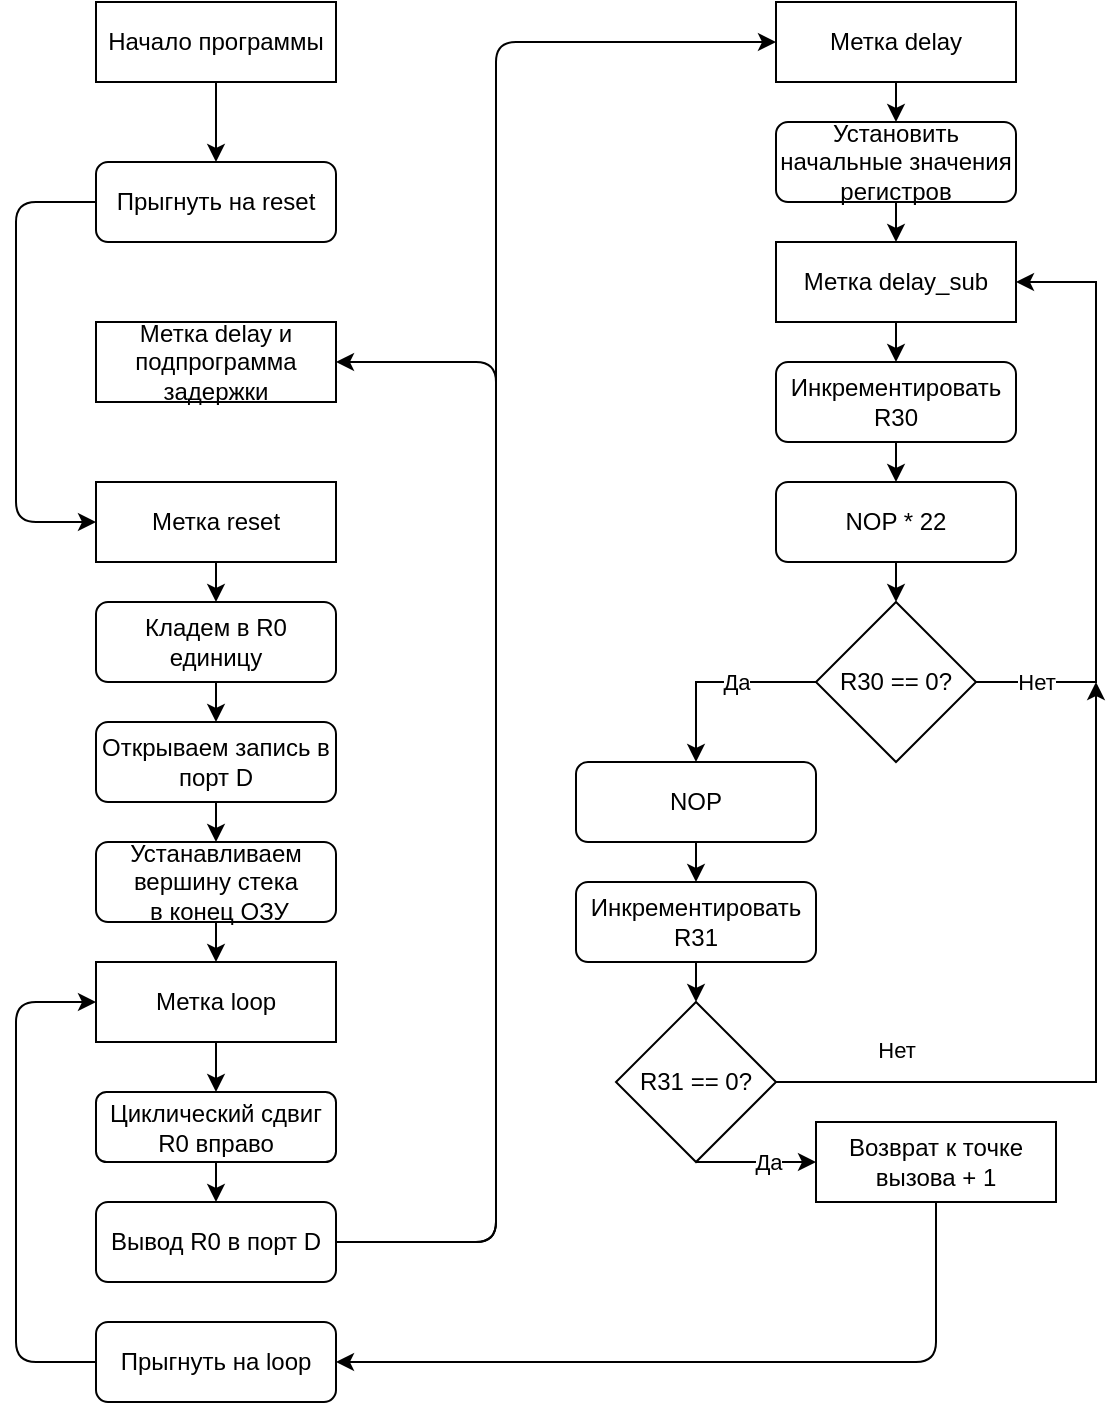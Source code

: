 <mxfile>
    <diagram id="H651bn8e7qb7VYEZ4PKB" name="Страница 1">
        <mxGraphModel dx="591" dy="913" grid="1" gridSize="10" guides="1" tooltips="1" connect="1" arrows="1" fold="1" page="1" pageScale="1" pageWidth="827" pageHeight="1169" background="none" math="0" shadow="0">
            <root>
                <mxCell id="0"/>
                <mxCell id="1" parent="0"/>
                <mxCell id="7" style="edgeStyle=none;html=1;entryX=0.5;entryY=0;entryDx=0;entryDy=0;rounded=0;" parent="1" source="2" target="4" edge="1">
                    <mxGeometry relative="1" as="geometry"/>
                </mxCell>
                <mxCell id="2" value="Начало программы" style="rounded=0;whiteSpace=wrap;html=1;" parent="1" vertex="1">
                    <mxGeometry x="320" y="40" width="120" height="40" as="geometry"/>
                </mxCell>
                <mxCell id="6" style="edgeStyle=none;html=1;entryX=0.5;entryY=0;entryDx=0;entryDy=0;rounded=0;" parent="1" source="3" target="5" edge="1">
                    <mxGeometry relative="1" as="geometry">
                        <Array as="points"/>
                    </mxGeometry>
                </mxCell>
                <mxCell id="3" value="Метка delay" style="rounded=0;whiteSpace=wrap;html=1;" parent="1" vertex="1">
                    <mxGeometry x="660" y="40" width="120" height="40" as="geometry"/>
                </mxCell>
                <mxCell id="35" style="edgeStyle=none;html=1;entryX=0;entryY=0.5;entryDx=0;entryDy=0;" edge="1" parent="1" source="4" target="34">
                    <mxGeometry relative="1" as="geometry">
                        <Array as="points">
                            <mxPoint x="280" y="140"/>
                            <mxPoint x="280" y="300"/>
                        </Array>
                    </mxGeometry>
                </mxCell>
                <mxCell id="4" value="Прыгнуть на reset" style="rounded=1;whiteSpace=wrap;html=1;" parent="1" vertex="1">
                    <mxGeometry x="320" y="120" width="120" height="40" as="geometry"/>
                </mxCell>
                <mxCell id="9" style="edgeStyle=none;html=1;entryX=0.5;entryY=0;entryDx=0;entryDy=0;" parent="1" source="5" target="8" edge="1">
                    <mxGeometry relative="1" as="geometry"/>
                </mxCell>
                <mxCell id="5" value="Установить начальные значения регистров" style="rounded=1;whiteSpace=wrap;html=1;" parent="1" vertex="1">
                    <mxGeometry x="660" y="100" width="120" height="40" as="geometry"/>
                </mxCell>
                <mxCell id="11" style="edgeStyle=none;html=1;entryX=0.5;entryY=0;entryDx=0;entryDy=0;" parent="1" source="8" target="10" edge="1">
                    <mxGeometry relative="1" as="geometry"/>
                </mxCell>
                <mxCell id="8" value="Метка delay_sub" style="rounded=0;whiteSpace=wrap;html=1;" parent="1" vertex="1">
                    <mxGeometry x="660" y="160" width="120" height="40" as="geometry"/>
                </mxCell>
                <mxCell id="13" style="edgeStyle=none;html=1;entryX=0.5;entryY=0;entryDx=0;entryDy=0;" parent="1" source="10" target="12" edge="1">
                    <mxGeometry relative="1" as="geometry"/>
                </mxCell>
                <mxCell id="10" value="Инкрементировать R30" style="rounded=1;whiteSpace=wrap;html=1;" parent="1" vertex="1">
                    <mxGeometry x="660" y="220" width="120" height="40" as="geometry"/>
                </mxCell>
                <mxCell id="15" style="edgeStyle=none;html=1;entryX=0.5;entryY=0;entryDx=0;entryDy=0;" parent="1" source="12" target="14" edge="1">
                    <mxGeometry relative="1" as="geometry"/>
                </mxCell>
                <mxCell id="12" value="NOP * 22" style="rounded=1;whiteSpace=wrap;html=1;" parent="1" vertex="1">
                    <mxGeometry x="660" y="280" width="120" height="40" as="geometry"/>
                </mxCell>
                <mxCell id="18" style="edgeStyle=none;html=1;entryX=1;entryY=0.5;entryDx=0;entryDy=0;rounded=0;" parent="1" source="14" target="8" edge="1">
                    <mxGeometry relative="1" as="geometry">
                        <Array as="points">
                            <mxPoint x="820" y="380"/>
                            <mxPoint x="820" y="180"/>
                        </Array>
                    </mxGeometry>
                </mxCell>
                <mxCell id="19" value="Нет" style="edgeLabel;html=1;align=center;verticalAlign=middle;resizable=0;points=[];" parent="18" vertex="1" connectable="0">
                    <mxGeometry x="0.106" relative="1" as="geometry">
                        <mxPoint x="-30" y="106" as="offset"/>
                    </mxGeometry>
                </mxCell>
                <mxCell id="23" style="edgeStyle=none;rounded=0;html=1;entryX=0.5;entryY=0;entryDx=0;entryDy=0;exitX=0;exitY=0.5;exitDx=0;exitDy=0;" parent="1" source="14" target="22" edge="1">
                    <mxGeometry relative="1" as="geometry">
                        <Array as="points">
                            <mxPoint x="620" y="380"/>
                        </Array>
                    </mxGeometry>
                </mxCell>
                <mxCell id="24" value="Да" style="edgeLabel;html=1;align=center;verticalAlign=middle;resizable=0;points=[];" parent="23" vertex="1" connectable="0">
                    <mxGeometry x="-0.452" relative="1" as="geometry">
                        <mxPoint x="-13" as="offset"/>
                    </mxGeometry>
                </mxCell>
                <mxCell id="14" value="R30 == 0?" style="rhombus;whiteSpace=wrap;html=1;rounded=0;" parent="1" vertex="1">
                    <mxGeometry x="680" y="340" width="80" height="80" as="geometry"/>
                </mxCell>
                <mxCell id="28" style="edgeStyle=none;rounded=0;html=1;entryX=0.5;entryY=0;entryDx=0;entryDy=0;exitX=0.5;exitY=1;exitDx=0;exitDy=0;" parent="1" source="21" target="27" edge="1">
                    <mxGeometry relative="1" as="geometry"/>
                </mxCell>
                <mxCell id="21" value="Инкрементировать R31" style="rounded=1;whiteSpace=wrap;html=1;" parent="1" vertex="1">
                    <mxGeometry x="560" y="480" width="120" height="40" as="geometry"/>
                </mxCell>
                <mxCell id="25" style="edgeStyle=none;rounded=0;html=1;entryX=0.5;entryY=0;entryDx=0;entryDy=0;" parent="1" source="22" target="21" edge="1">
                    <mxGeometry relative="1" as="geometry"/>
                </mxCell>
                <mxCell id="22" value="NOP" style="rounded=1;whiteSpace=wrap;html=1;" parent="1" vertex="1">
                    <mxGeometry x="560" y="420" width="120" height="40" as="geometry"/>
                </mxCell>
                <mxCell id="29" style="edgeStyle=none;rounded=0;html=1;" parent="1" source="27" edge="1">
                    <mxGeometry relative="1" as="geometry">
                        <mxPoint x="820" y="380" as="targetPoint"/>
                        <Array as="points">
                            <mxPoint x="820" y="580"/>
                            <mxPoint x="820" y="480"/>
                        </Array>
                    </mxGeometry>
                </mxCell>
                <mxCell id="30" value="Нет" style="edgeLabel;html=1;align=center;verticalAlign=middle;resizable=0;points=[];" parent="29" vertex="1" connectable="0">
                    <mxGeometry x="0.182" relative="1" as="geometry">
                        <mxPoint x="-100" y="37" as="offset"/>
                    </mxGeometry>
                </mxCell>
                <mxCell id="32" style="edgeStyle=none;rounded=0;html=1;entryX=0;entryY=0.5;entryDx=0;entryDy=0;exitX=0.5;exitY=1;exitDx=0;exitDy=0;" parent="1" source="27" target="31" edge="1">
                    <mxGeometry relative="1" as="geometry"/>
                </mxCell>
                <mxCell id="33" value="Да" style="edgeLabel;html=1;align=center;verticalAlign=middle;resizable=0;points=[];" parent="32" vertex="1" connectable="0">
                    <mxGeometry x="-0.357" y="1" relative="1" as="geometry">
                        <mxPoint x="16" y="1" as="offset"/>
                    </mxGeometry>
                </mxCell>
                <mxCell id="27" value="R31&amp;nbsp;== 0?" style="rhombus;whiteSpace=wrap;html=1;rounded=0;" parent="1" vertex="1">
                    <mxGeometry x="580" y="540" width="80" height="80" as="geometry"/>
                </mxCell>
                <mxCell id="52" style="edgeStyle=none;html=1;entryX=1;entryY=0.5;entryDx=0;entryDy=0;" edge="1" parent="1" source="31" target="51">
                    <mxGeometry relative="1" as="geometry">
                        <mxPoint x="450" y="720" as="targetPoint"/>
                        <Array as="points">
                            <mxPoint x="740" y="720"/>
                        </Array>
                    </mxGeometry>
                </mxCell>
                <mxCell id="31" value="Возврат к точке вызова + 1" style="rounded=0;whiteSpace=wrap;html=1;" parent="1" vertex="1">
                    <mxGeometry x="680" y="600" width="120" height="40" as="geometry"/>
                </mxCell>
                <mxCell id="38" style="edgeStyle=none;html=1;entryX=0.5;entryY=0;entryDx=0;entryDy=0;" edge="1" parent="1" source="34" target="37">
                    <mxGeometry relative="1" as="geometry"/>
                </mxCell>
                <mxCell id="34" value="Метка reset" style="rounded=0;whiteSpace=wrap;html=1;" vertex="1" parent="1">
                    <mxGeometry x="320" y="280" width="120" height="40" as="geometry"/>
                </mxCell>
                <mxCell id="36" value="Метка delay и подпрограмма задержки" style="rounded=0;whiteSpace=wrap;html=1;" vertex="1" parent="1">
                    <mxGeometry x="320" y="200" width="120" height="40" as="geometry"/>
                </mxCell>
                <mxCell id="40" style="edgeStyle=none;html=1;entryX=0.5;entryY=0;entryDx=0;entryDy=0;" edge="1" parent="1" source="37" target="39">
                    <mxGeometry relative="1" as="geometry"/>
                </mxCell>
                <mxCell id="37" value="Кладем в R0 единицу" style="rounded=1;whiteSpace=wrap;html=1;" vertex="1" parent="1">
                    <mxGeometry x="320" y="340" width="120" height="40" as="geometry"/>
                </mxCell>
                <mxCell id="42" style="edgeStyle=none;html=1;entryX=0.5;entryY=0;entryDx=0;entryDy=0;" edge="1" parent="1" source="39" target="41">
                    <mxGeometry relative="1" as="geometry"/>
                </mxCell>
                <mxCell id="39" value="Открываем запись в порт D" style="rounded=1;whiteSpace=wrap;html=1;" vertex="1" parent="1">
                    <mxGeometry x="320" y="400" width="120" height="40" as="geometry"/>
                </mxCell>
                <mxCell id="44" style="edgeStyle=none;html=1;entryX=0.5;entryY=0;entryDx=0;entryDy=0;" edge="1" parent="1" source="41" target="43">
                    <mxGeometry relative="1" as="geometry"/>
                </mxCell>
                <mxCell id="41" value="Устанавливаем вершину стека&lt;br&gt;&amp;nbsp;в конец ОЗУ" style="rounded=1;whiteSpace=wrap;html=1;" vertex="1" parent="1">
                    <mxGeometry x="320" y="460" width="120" height="40" as="geometry"/>
                </mxCell>
                <mxCell id="46" style="edgeStyle=none;html=1;entryX=0.5;entryY=0;entryDx=0;entryDy=0;" edge="1" parent="1" source="43" target="45">
                    <mxGeometry relative="1" as="geometry"/>
                </mxCell>
                <mxCell id="43" value="Метка loop" style="rounded=0;whiteSpace=wrap;html=1;" vertex="1" parent="1">
                    <mxGeometry x="320" y="520" width="120" height="40" as="geometry"/>
                </mxCell>
                <mxCell id="48" style="edgeStyle=none;html=1;entryX=0.5;entryY=0;entryDx=0;entryDy=0;" edge="1" parent="1" source="45" target="47">
                    <mxGeometry relative="1" as="geometry"/>
                </mxCell>
                <mxCell id="45" value="Циклический сдвиг R0 вправо" style="rounded=1;whiteSpace=wrap;html=1;" vertex="1" parent="1">
                    <mxGeometry x="320" y="585" width="120" height="35" as="geometry"/>
                </mxCell>
                <mxCell id="49" style="edgeStyle=none;html=1;" edge="1" parent="1" source="47">
                    <mxGeometry relative="1" as="geometry">
                        <mxPoint x="660" y="60" as="targetPoint"/>
                        <Array as="points">
                            <mxPoint x="520" y="660"/>
                            <mxPoint x="520" y="220"/>
                            <mxPoint x="520" y="60"/>
                        </Array>
                    </mxGeometry>
                </mxCell>
                <mxCell id="50" style="edgeStyle=none;html=1;entryX=1;entryY=0.5;entryDx=0;entryDy=0;" edge="1" parent="1" source="47" target="36">
                    <mxGeometry relative="1" as="geometry">
                        <Array as="points">
                            <mxPoint x="520" y="660"/>
                            <mxPoint x="520" y="220"/>
                        </Array>
                    </mxGeometry>
                </mxCell>
                <mxCell id="47" value="Вывод R0 в порт D" style="rounded=1;whiteSpace=wrap;html=1;" vertex="1" parent="1">
                    <mxGeometry x="320" y="640" width="120" height="40" as="geometry"/>
                </mxCell>
                <mxCell id="53" style="edgeStyle=none;html=1;entryX=0;entryY=0.5;entryDx=0;entryDy=0;" edge="1" parent="1" source="51" target="43">
                    <mxGeometry relative="1" as="geometry">
                        <Array as="points">
                            <mxPoint x="280" y="720"/>
                            <mxPoint x="280" y="540"/>
                        </Array>
                    </mxGeometry>
                </mxCell>
                <mxCell id="51" value="Прыгнуть на loop" style="rounded=1;whiteSpace=wrap;html=1;" vertex="1" parent="1">
                    <mxGeometry x="320" y="700" width="120" height="40" as="geometry"/>
                </mxCell>
            </root>
        </mxGraphModel>
    </diagram>
</mxfile>